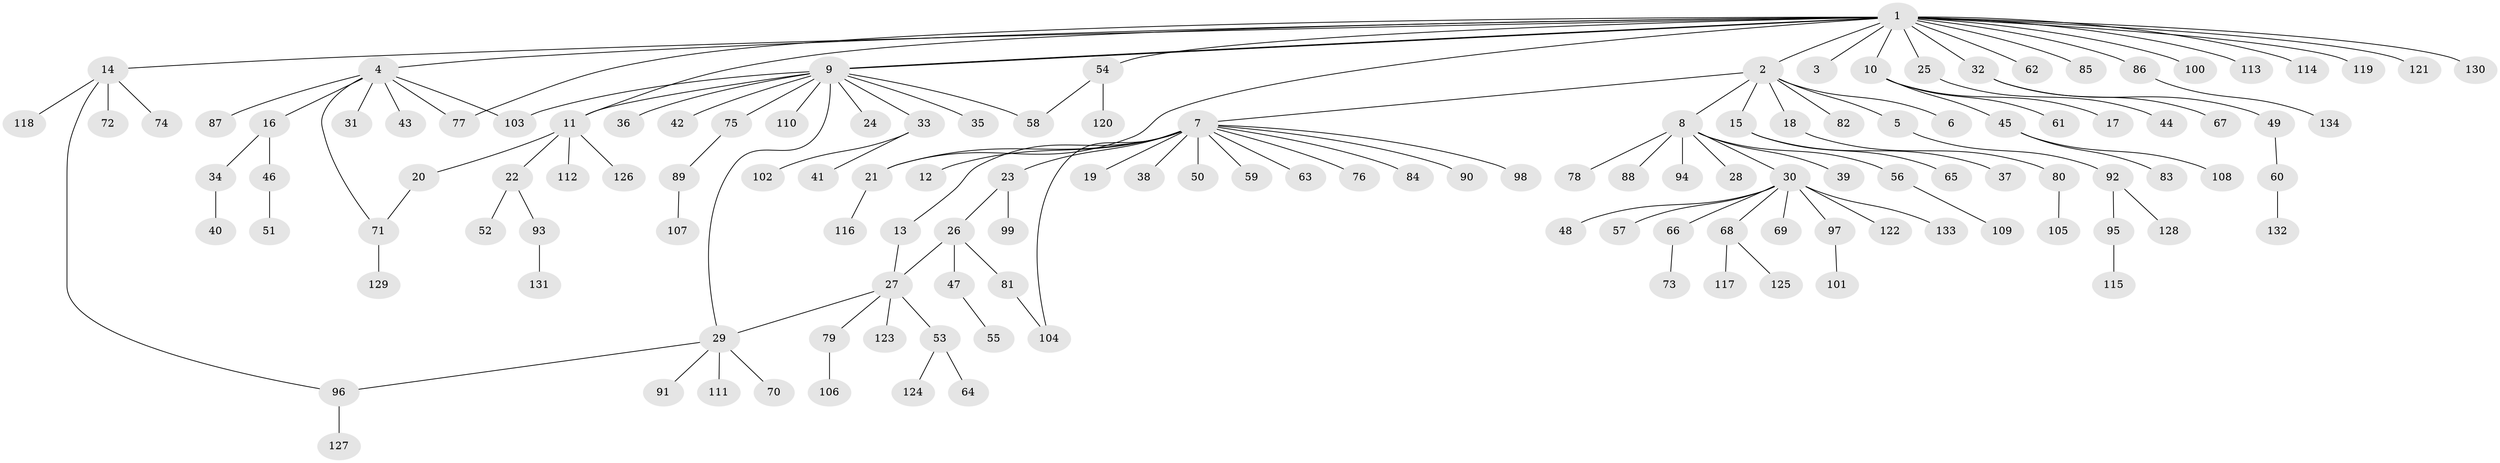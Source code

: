// coarse degree distribution, {27: 0.009615384615384616, 8: 0.019230769230769232, 1: 0.6634615384615384, 14: 0.009615384615384616, 7: 0.009615384615384616, 17: 0.009615384615384616, 3: 0.057692307692307696, 5: 0.019230769230769232, 2: 0.18269230769230768, 6: 0.009615384615384616, 4: 0.009615384615384616}
// Generated by graph-tools (version 1.1) at 2025/41/03/06/25 10:41:46]
// undirected, 134 vertices, 144 edges
graph export_dot {
graph [start="1"]
  node [color=gray90,style=filled];
  1;
  2;
  3;
  4;
  5;
  6;
  7;
  8;
  9;
  10;
  11;
  12;
  13;
  14;
  15;
  16;
  17;
  18;
  19;
  20;
  21;
  22;
  23;
  24;
  25;
  26;
  27;
  28;
  29;
  30;
  31;
  32;
  33;
  34;
  35;
  36;
  37;
  38;
  39;
  40;
  41;
  42;
  43;
  44;
  45;
  46;
  47;
  48;
  49;
  50;
  51;
  52;
  53;
  54;
  55;
  56;
  57;
  58;
  59;
  60;
  61;
  62;
  63;
  64;
  65;
  66;
  67;
  68;
  69;
  70;
  71;
  72;
  73;
  74;
  75;
  76;
  77;
  78;
  79;
  80;
  81;
  82;
  83;
  84;
  85;
  86;
  87;
  88;
  89;
  90;
  91;
  92;
  93;
  94;
  95;
  96;
  97;
  98;
  99;
  100;
  101;
  102;
  103;
  104;
  105;
  106;
  107;
  108;
  109;
  110;
  111;
  112;
  113;
  114;
  115;
  116;
  117;
  118;
  119;
  120;
  121;
  122;
  123;
  124;
  125;
  126;
  127;
  128;
  129;
  130;
  131;
  132;
  133;
  134;
  1 -- 2;
  1 -- 3;
  1 -- 4;
  1 -- 9;
  1 -- 9;
  1 -- 10;
  1 -- 11;
  1 -- 14;
  1 -- 21;
  1 -- 25;
  1 -- 32;
  1 -- 54;
  1 -- 62;
  1 -- 77;
  1 -- 85;
  1 -- 86;
  1 -- 100;
  1 -- 113;
  1 -- 114;
  1 -- 119;
  1 -- 121;
  1 -- 130;
  2 -- 5;
  2 -- 6;
  2 -- 7;
  2 -- 8;
  2 -- 15;
  2 -- 18;
  2 -- 82;
  4 -- 16;
  4 -- 31;
  4 -- 43;
  4 -- 71;
  4 -- 77;
  4 -- 87;
  4 -- 103;
  5 -- 92;
  7 -- 12;
  7 -- 13;
  7 -- 19;
  7 -- 21;
  7 -- 23;
  7 -- 38;
  7 -- 50;
  7 -- 59;
  7 -- 63;
  7 -- 76;
  7 -- 84;
  7 -- 90;
  7 -- 98;
  7 -- 104;
  8 -- 28;
  8 -- 30;
  8 -- 39;
  8 -- 56;
  8 -- 78;
  8 -- 88;
  8 -- 94;
  9 -- 11;
  9 -- 24;
  9 -- 29;
  9 -- 33;
  9 -- 35;
  9 -- 36;
  9 -- 42;
  9 -- 58;
  9 -- 75;
  9 -- 103;
  9 -- 110;
  10 -- 17;
  10 -- 45;
  10 -- 61;
  11 -- 20;
  11 -- 22;
  11 -- 112;
  11 -- 126;
  13 -- 27;
  14 -- 72;
  14 -- 74;
  14 -- 96;
  14 -- 118;
  15 -- 37;
  15 -- 65;
  16 -- 34;
  16 -- 46;
  18 -- 80;
  20 -- 71;
  21 -- 116;
  22 -- 52;
  22 -- 93;
  23 -- 26;
  23 -- 99;
  25 -- 44;
  26 -- 27;
  26 -- 47;
  26 -- 81;
  27 -- 29;
  27 -- 53;
  27 -- 79;
  27 -- 123;
  29 -- 70;
  29 -- 91;
  29 -- 96;
  29 -- 111;
  30 -- 48;
  30 -- 57;
  30 -- 66;
  30 -- 68;
  30 -- 69;
  30 -- 97;
  30 -- 122;
  30 -- 133;
  32 -- 49;
  32 -- 67;
  33 -- 41;
  33 -- 102;
  34 -- 40;
  45 -- 83;
  45 -- 108;
  46 -- 51;
  47 -- 55;
  49 -- 60;
  53 -- 64;
  53 -- 124;
  54 -- 58;
  54 -- 120;
  56 -- 109;
  60 -- 132;
  66 -- 73;
  68 -- 117;
  68 -- 125;
  71 -- 129;
  75 -- 89;
  79 -- 106;
  80 -- 105;
  81 -- 104;
  86 -- 134;
  89 -- 107;
  92 -- 95;
  92 -- 128;
  93 -- 131;
  95 -- 115;
  96 -- 127;
  97 -- 101;
}
